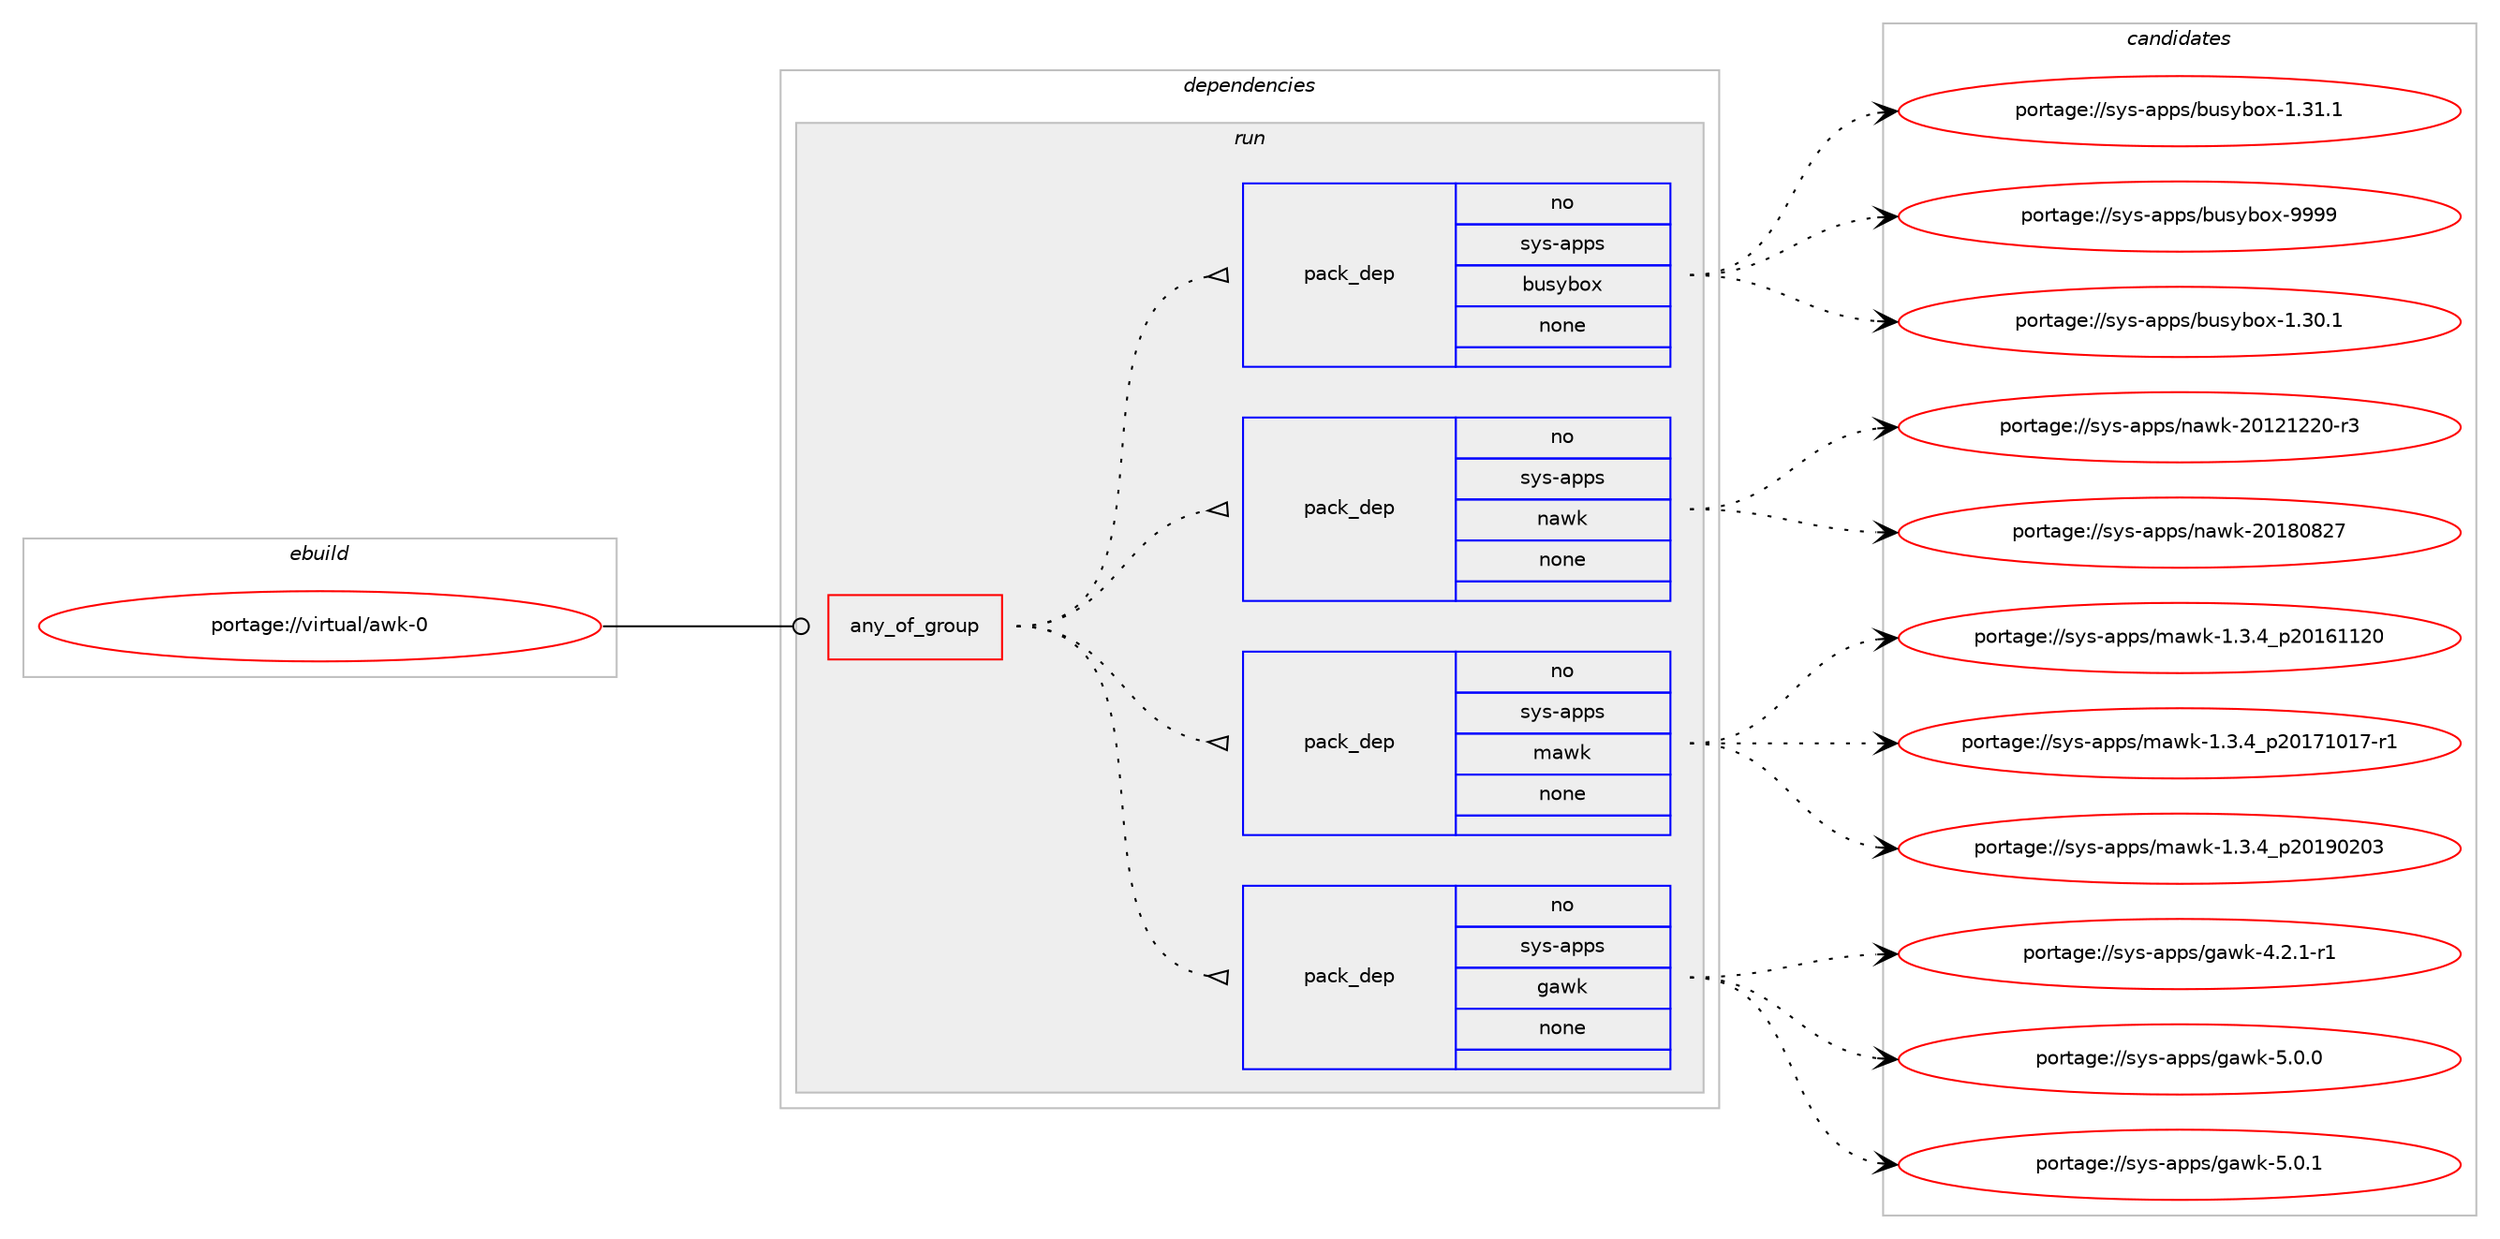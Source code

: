 digraph prolog {

# *************
# Graph options
# *************

newrank=true;
concentrate=true;
compound=true;
graph [rankdir=LR,fontname=Helvetica,fontsize=10,ranksep=1.5];#, ranksep=2.5, nodesep=0.2];
edge  [arrowhead=vee];
node  [fontname=Helvetica,fontsize=10];

# **********
# The ebuild
# **********

subgraph cluster_leftcol {
color=gray;
rank=same;
label=<<i>ebuild</i>>;
id [label="portage://virtual/awk-0", color=red, width=4, href="../virtual/awk-0.svg"];
}

# ****************
# The dependencies
# ****************

subgraph cluster_midcol {
color=gray;
label=<<i>dependencies</i>>;
subgraph cluster_compile {
fillcolor="#eeeeee";
style=filled;
label=<<i>compile</i>>;
}
subgraph cluster_compileandrun {
fillcolor="#eeeeee";
style=filled;
label=<<i>compile and run</i>>;
}
subgraph cluster_run {
fillcolor="#eeeeee";
style=filled;
label=<<i>run</i>>;
subgraph any7072 {
dependency433551 [label=<<TABLE BORDER="0" CELLBORDER="1" CELLSPACING="0" CELLPADDING="4"><TR><TD CELLPADDING="10">any_of_group</TD></TR></TABLE>>, shape=none, color=red];subgraph pack321296 {
dependency433552 [label=<<TABLE BORDER="0" CELLBORDER="1" CELLSPACING="0" CELLPADDING="4" WIDTH="220"><TR><TD ROWSPAN="6" CELLPADDING="30">pack_dep</TD></TR><TR><TD WIDTH="110">no</TD></TR><TR><TD>sys-apps</TD></TR><TR><TD>gawk</TD></TR><TR><TD>none</TD></TR><TR><TD></TD></TR></TABLE>>, shape=none, color=blue];
}
dependency433551:e -> dependency433552:w [weight=20,style="dotted",arrowhead="oinv"];
subgraph pack321297 {
dependency433553 [label=<<TABLE BORDER="0" CELLBORDER="1" CELLSPACING="0" CELLPADDING="4" WIDTH="220"><TR><TD ROWSPAN="6" CELLPADDING="30">pack_dep</TD></TR><TR><TD WIDTH="110">no</TD></TR><TR><TD>sys-apps</TD></TR><TR><TD>mawk</TD></TR><TR><TD>none</TD></TR><TR><TD></TD></TR></TABLE>>, shape=none, color=blue];
}
dependency433551:e -> dependency433553:w [weight=20,style="dotted",arrowhead="oinv"];
subgraph pack321298 {
dependency433554 [label=<<TABLE BORDER="0" CELLBORDER="1" CELLSPACING="0" CELLPADDING="4" WIDTH="220"><TR><TD ROWSPAN="6" CELLPADDING="30">pack_dep</TD></TR><TR><TD WIDTH="110">no</TD></TR><TR><TD>sys-apps</TD></TR><TR><TD>nawk</TD></TR><TR><TD>none</TD></TR><TR><TD></TD></TR></TABLE>>, shape=none, color=blue];
}
dependency433551:e -> dependency433554:w [weight=20,style="dotted",arrowhead="oinv"];
subgraph pack321299 {
dependency433555 [label=<<TABLE BORDER="0" CELLBORDER="1" CELLSPACING="0" CELLPADDING="4" WIDTH="220"><TR><TD ROWSPAN="6" CELLPADDING="30">pack_dep</TD></TR><TR><TD WIDTH="110">no</TD></TR><TR><TD>sys-apps</TD></TR><TR><TD>busybox</TD></TR><TR><TD>none</TD></TR><TR><TD></TD></TR></TABLE>>, shape=none, color=blue];
}
dependency433551:e -> dependency433555:w [weight=20,style="dotted",arrowhead="oinv"];
}
id:e -> dependency433551:w [weight=20,style="solid",arrowhead="odot"];
}
}

# **************
# The candidates
# **************

subgraph cluster_choices {
rank=same;
color=gray;
label=<<i>candidates</i>>;

subgraph choice321296 {
color=black;
nodesep=1;
choiceportage115121115459711211211547103971191074552465046494511449 [label="portage://sys-apps/gawk-4.2.1-r1", color=red, width=4,href="../sys-apps/gawk-4.2.1-r1.svg"];
choiceportage11512111545971121121154710397119107455346484648 [label="portage://sys-apps/gawk-5.0.0", color=red, width=4,href="../sys-apps/gawk-5.0.0.svg"];
choiceportage11512111545971121121154710397119107455346484649 [label="portage://sys-apps/gawk-5.0.1", color=red, width=4,href="../sys-apps/gawk-5.0.1.svg"];
dependency433552:e -> choiceportage115121115459711211211547103971191074552465046494511449:w [style=dotted,weight="100"];
dependency433552:e -> choiceportage11512111545971121121154710397119107455346484648:w [style=dotted,weight="100"];
dependency433552:e -> choiceportage11512111545971121121154710397119107455346484649:w [style=dotted,weight="100"];
}
subgraph choice321297 {
color=black;
nodesep=1;
choiceportage11512111545971121121154710997119107454946514652951125048495449495048 [label="portage://sys-apps/mawk-1.3.4_p20161120", color=red, width=4,href="../sys-apps/mawk-1.3.4_p20161120.svg"];
choiceportage115121115459711211211547109971191074549465146529511250484955494849554511449 [label="portage://sys-apps/mawk-1.3.4_p20171017-r1", color=red, width=4,href="../sys-apps/mawk-1.3.4_p20171017-r1.svg"];
choiceportage11512111545971121121154710997119107454946514652951125048495748504851 [label="portage://sys-apps/mawk-1.3.4_p20190203", color=red, width=4,href="../sys-apps/mawk-1.3.4_p20190203.svg"];
dependency433553:e -> choiceportage11512111545971121121154710997119107454946514652951125048495449495048:w [style=dotted,weight="100"];
dependency433553:e -> choiceportage115121115459711211211547109971191074549465146529511250484955494849554511449:w [style=dotted,weight="100"];
dependency433553:e -> choiceportage11512111545971121121154710997119107454946514652951125048495748504851:w [style=dotted,weight="100"];
}
subgraph choice321298 {
color=black;
nodesep=1;
choiceportage115121115459711211211547110971191074550484950495050484511451 [label="portage://sys-apps/nawk-20121220-r3", color=red, width=4,href="../sys-apps/nawk-20121220-r3.svg"];
choiceportage11512111545971121121154711097119107455048495648565055 [label="portage://sys-apps/nawk-20180827", color=red, width=4,href="../sys-apps/nawk-20180827.svg"];
dependency433554:e -> choiceportage115121115459711211211547110971191074550484950495050484511451:w [style=dotted,weight="100"];
dependency433554:e -> choiceportage11512111545971121121154711097119107455048495648565055:w [style=dotted,weight="100"];
}
subgraph choice321299 {
color=black;
nodesep=1;
choiceportage115121115459711211211547981171151219811112045494651484649 [label="portage://sys-apps/busybox-1.30.1", color=red, width=4,href="../sys-apps/busybox-1.30.1.svg"];
choiceportage115121115459711211211547981171151219811112045494651494649 [label="portage://sys-apps/busybox-1.31.1", color=red, width=4,href="../sys-apps/busybox-1.31.1.svg"];
choiceportage11512111545971121121154798117115121981111204557575757 [label="portage://sys-apps/busybox-9999", color=red, width=4,href="../sys-apps/busybox-9999.svg"];
dependency433555:e -> choiceportage115121115459711211211547981171151219811112045494651484649:w [style=dotted,weight="100"];
dependency433555:e -> choiceportage115121115459711211211547981171151219811112045494651494649:w [style=dotted,weight="100"];
dependency433555:e -> choiceportage11512111545971121121154798117115121981111204557575757:w [style=dotted,weight="100"];
}
}

}
